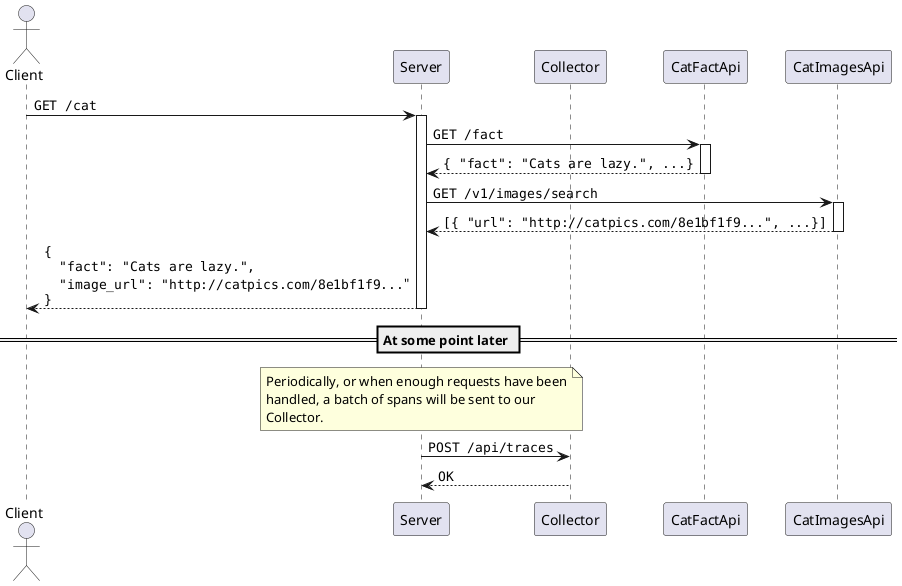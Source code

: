@startuml
actor Client
participant Server
participant Collector
participant CatFactApi
participant CatImagesApi

Client -> Server++: ""GET /cat""
    Server -> CatFactApi++: ""GET /fact""
    return ""{ "fact": "Cats are lazy.", ...}""
    Server -> CatImagesApi++: ""GET /v1/images/search""
    return ""[{ "url": "http://catpics.com/8e1bf1f9...", ...}]""
return ""{""\n""  "fact": "Cats are lazy.",""\n""  "image_url": "http://catpics.com/8e1bf1f9..."""\n""}""
== At some point later ==
note over Server
    Periodically, or when enough requests have been
    handled, a batch of spans will be sent to our
    Collector.
end note 
Server -> Collector: ""POST /api/traces""
return ""OK""

@enduml